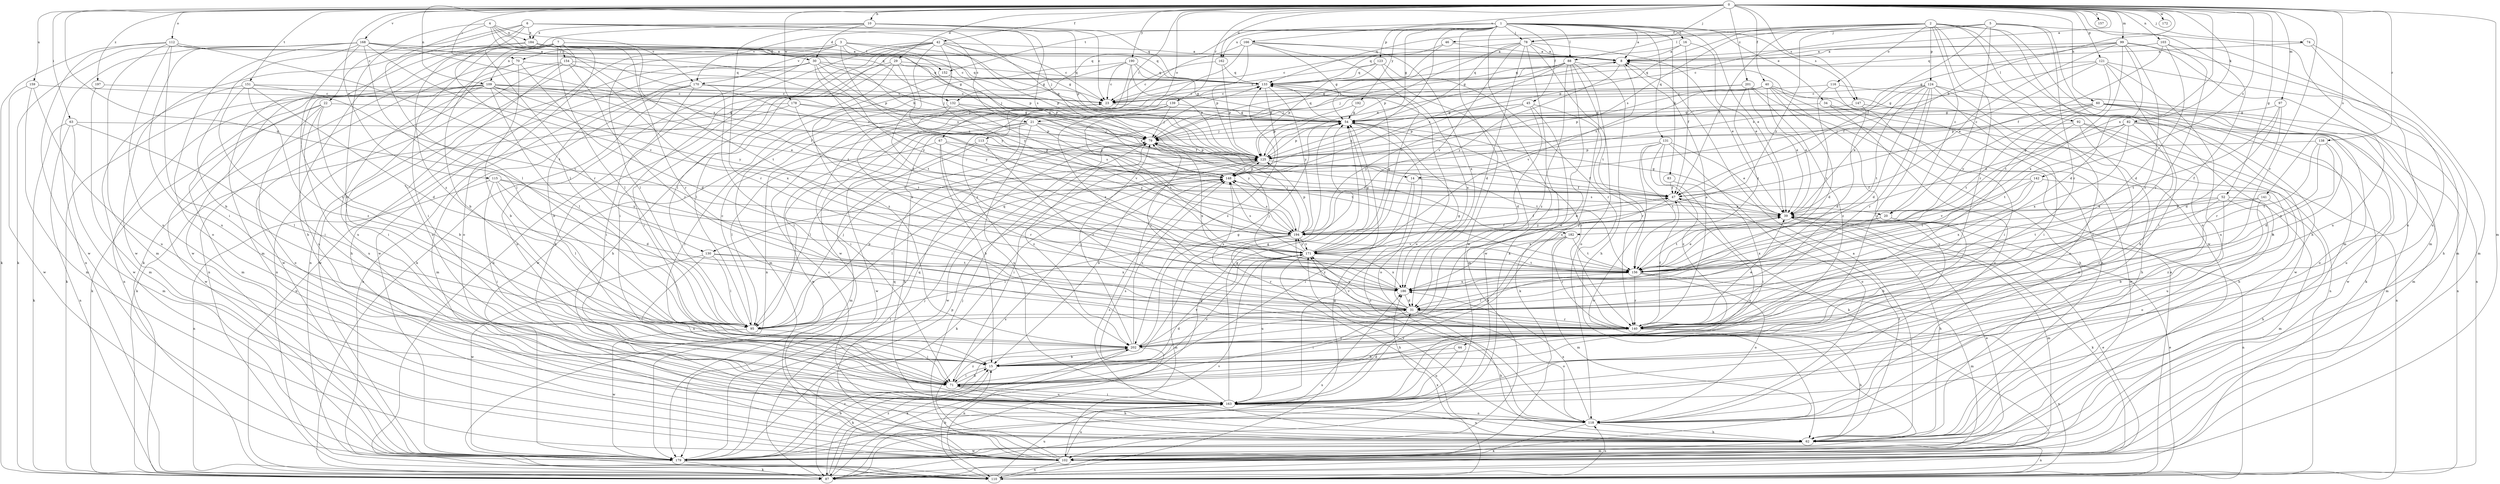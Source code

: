 strict digraph  {
0;
1;
2;
3;
4;
5;
6;
7;
8;
10;
14;
15;
16;
20;
21;
22;
23;
29;
30;
31;
34;
39;
40;
42;
44;
45;
46;
47;
52;
54;
60;
62;
63;
67;
70;
71;
74;
78;
79;
82;
83;
87;
88;
92;
95;
97;
99;
102;
103;
109;
110;
112;
113;
115;
116;
118;
121;
123;
124;
125;
130;
131;
132;
133;
138;
139;
140;
141;
142;
147;
148;
151;
152;
154;
156;
157;
159;
162;
163;
166;
168;
170;
171;
172;
178;
179;
182;
184;
186;
190;
192;
194;
197;
201;
202;
0 -> 8  [label=a];
0 -> 10  [label=b];
0 -> 14  [label=b];
0 -> 29  [label=d];
0 -> 40  [label=f];
0 -> 42  [label=f];
0 -> 44  [label=f];
0 -> 52  [label=g];
0 -> 60  [label=h];
0 -> 63  [label=i];
0 -> 67  [label=i];
0 -> 70  [label=i];
0 -> 74  [label=j];
0 -> 78  [label=j];
0 -> 82  [label=k];
0 -> 97  [label=m];
0 -> 99  [label=m];
0 -> 102  [label=m];
0 -> 103  [label=n];
0 -> 109  [label=n];
0 -> 112  [label=o];
0 -> 113  [label=o];
0 -> 115  [label=o];
0 -> 121  [label=p];
0 -> 130  [label=q];
0 -> 138  [label=r];
0 -> 139  [label=r];
0 -> 140  [label=r];
0 -> 141  [label=s];
0 -> 142  [label=s];
0 -> 147  [label=s];
0 -> 151  [label=t];
0 -> 157  [label=u];
0 -> 159  [label=u];
0 -> 162  [label=u];
0 -> 166  [label=v];
0 -> 168  [label=v];
0 -> 172  [label=w];
0 -> 178  [label=w];
0 -> 182  [label=x];
0 -> 190  [label=y];
0 -> 197  [label=z];
0 -> 201  [label=z];
1 -> 8  [label=a];
1 -> 16  [label=c];
1 -> 34  [label=e];
1 -> 39  [label=e];
1 -> 45  [label=f];
1 -> 54  [label=g];
1 -> 78  [label=j];
1 -> 83  [label=k];
1 -> 87  [label=k];
1 -> 88  [label=l];
1 -> 123  [label=p];
1 -> 130  [label=q];
1 -> 131  [label=q];
1 -> 132  [label=q];
1 -> 147  [label=s];
1 -> 152  [label=t];
1 -> 162  [label=u];
1 -> 170  [label=v];
1 -> 179  [label=w];
1 -> 192  [label=y];
2 -> 20  [label=c];
2 -> 46  [label=f];
2 -> 47  [label=f];
2 -> 62  [label=h];
2 -> 88  [label=l];
2 -> 92  [label=l];
2 -> 102  [label=m];
2 -> 116  [label=o];
2 -> 118  [label=o];
2 -> 124  [label=p];
2 -> 125  [label=p];
2 -> 140  [label=r];
2 -> 148  [label=s];
2 -> 179  [label=w];
2 -> 194  [label=y];
3 -> 54  [label=g];
3 -> 70  [label=i];
3 -> 95  [label=l];
3 -> 125  [label=p];
3 -> 152  [label=t];
3 -> 170  [label=v];
3 -> 179  [label=w];
3 -> 182  [label=x];
3 -> 194  [label=y];
4 -> 14  [label=b];
4 -> 15  [label=b];
4 -> 20  [label=c];
4 -> 95  [label=l];
4 -> 132  [label=q];
4 -> 170  [label=v];
4 -> 184  [label=x];
5 -> 20  [label=c];
5 -> 21  [label=c];
5 -> 47  [label=f];
5 -> 62  [label=h];
5 -> 78  [label=j];
5 -> 102  [label=m];
5 -> 133  [label=q];
5 -> 140  [label=r];
6 -> 21  [label=c];
6 -> 22  [label=c];
6 -> 62  [label=h];
6 -> 79  [label=j];
6 -> 95  [label=l];
6 -> 125  [label=p];
6 -> 140  [label=r];
6 -> 184  [label=x];
7 -> 15  [label=b];
7 -> 30  [label=d];
7 -> 71  [label=i];
7 -> 87  [label=k];
7 -> 95  [label=l];
7 -> 109  [label=n];
7 -> 110  [label=n];
7 -> 118  [label=o];
7 -> 140  [label=r];
7 -> 154  [label=t];
7 -> 156  [label=t];
7 -> 179  [label=w];
8 -> 133  [label=q];
8 -> 171  [label=v];
8 -> 194  [label=y];
10 -> 23  [label=c];
10 -> 30  [label=d];
10 -> 125  [label=p];
10 -> 133  [label=q];
10 -> 140  [label=r];
10 -> 148  [label=s];
10 -> 184  [label=x];
10 -> 202  [label=z];
14 -> 47  [label=f];
14 -> 71  [label=i];
14 -> 118  [label=o];
15 -> 54  [label=g];
15 -> 71  [label=i];
15 -> 87  [label=k];
15 -> 171  [label=v];
16 -> 8  [label=a];
16 -> 39  [label=e];
16 -> 47  [label=f];
16 -> 79  [label=j];
20 -> 15  [label=b];
20 -> 110  [label=n];
20 -> 186  [label=x];
20 -> 194  [label=y];
21 -> 62  [label=h];
21 -> 79  [label=j];
21 -> 95  [label=l];
21 -> 156  [label=t];
21 -> 163  [label=u];
21 -> 179  [label=w];
21 -> 194  [label=y];
22 -> 15  [label=b];
22 -> 54  [label=g];
22 -> 87  [label=k];
22 -> 118  [label=o];
22 -> 163  [label=u];
22 -> 179  [label=w];
23 -> 54  [label=g];
23 -> 71  [label=i];
29 -> 62  [label=h];
29 -> 71  [label=i];
29 -> 95  [label=l];
29 -> 125  [label=p];
29 -> 133  [label=q];
29 -> 156  [label=t];
30 -> 15  [label=b];
30 -> 62  [label=h];
30 -> 79  [label=j];
30 -> 133  [label=q];
30 -> 148  [label=s];
30 -> 156  [label=t];
30 -> 179  [label=w];
30 -> 194  [label=y];
31 -> 54  [label=g];
31 -> 62  [label=h];
31 -> 71  [label=i];
31 -> 79  [label=j];
31 -> 95  [label=l];
31 -> 118  [label=o];
31 -> 140  [label=r];
31 -> 148  [label=s];
31 -> 171  [label=v];
31 -> 194  [label=y];
34 -> 54  [label=g];
34 -> 110  [label=n];
34 -> 118  [label=o];
34 -> 179  [label=w];
39 -> 54  [label=g];
39 -> 62  [label=h];
39 -> 87  [label=k];
39 -> 102  [label=m];
39 -> 148  [label=s];
39 -> 156  [label=t];
39 -> 194  [label=y];
40 -> 23  [label=c];
40 -> 31  [label=d];
40 -> 39  [label=e];
40 -> 62  [label=h];
40 -> 87  [label=k];
40 -> 125  [label=p];
40 -> 148  [label=s];
40 -> 163  [label=u];
42 -> 8  [label=a];
42 -> 23  [label=c];
42 -> 54  [label=g];
42 -> 62  [label=h];
42 -> 71  [label=i];
42 -> 87  [label=k];
42 -> 95  [label=l];
42 -> 110  [label=n];
42 -> 125  [label=p];
42 -> 171  [label=v];
42 -> 194  [label=y];
44 -> 15  [label=b];
44 -> 163  [label=u];
45 -> 31  [label=d];
45 -> 54  [label=g];
45 -> 87  [label=k];
45 -> 125  [label=p];
45 -> 140  [label=r];
45 -> 194  [label=y];
46 -> 8  [label=a];
46 -> 79  [label=j];
46 -> 133  [label=q];
47 -> 39  [label=e];
47 -> 163  [label=u];
47 -> 186  [label=x];
52 -> 15  [label=b];
52 -> 39  [label=e];
52 -> 102  [label=m];
52 -> 118  [label=o];
52 -> 140  [label=r];
52 -> 156  [label=t];
54 -> 79  [label=j];
54 -> 118  [label=o];
54 -> 125  [label=p];
54 -> 133  [label=q];
54 -> 140  [label=r];
60 -> 54  [label=g];
60 -> 102  [label=m];
60 -> 110  [label=n];
60 -> 118  [label=o];
60 -> 125  [label=p];
60 -> 156  [label=t];
60 -> 179  [label=w];
60 -> 194  [label=y];
62 -> 8  [label=a];
62 -> 23  [label=c];
62 -> 47  [label=f];
62 -> 102  [label=m];
62 -> 110  [label=n];
62 -> 148  [label=s];
62 -> 163  [label=u];
62 -> 179  [label=w];
63 -> 79  [label=j];
63 -> 87  [label=k];
63 -> 95  [label=l];
63 -> 102  [label=m];
63 -> 110  [label=n];
67 -> 15  [label=b];
67 -> 95  [label=l];
67 -> 125  [label=p];
67 -> 140  [label=r];
67 -> 194  [label=y];
70 -> 15  [label=b];
70 -> 31  [label=d];
70 -> 110  [label=n];
70 -> 133  [label=q];
70 -> 163  [label=u];
71 -> 15  [label=b];
71 -> 62  [label=h];
71 -> 163  [label=u];
71 -> 171  [label=v];
71 -> 202  [label=z];
74 -> 8  [label=a];
74 -> 102  [label=m];
74 -> 163  [label=u];
78 -> 8  [label=a];
78 -> 23  [label=c];
78 -> 31  [label=d];
78 -> 39  [label=e];
78 -> 54  [label=g];
78 -> 125  [label=p];
78 -> 156  [label=t];
78 -> 171  [label=v];
78 -> 179  [label=w];
79 -> 125  [label=p];
79 -> 156  [label=t];
79 -> 179  [label=w];
79 -> 186  [label=x];
79 -> 202  [label=z];
82 -> 15  [label=b];
82 -> 39  [label=e];
82 -> 79  [label=j];
82 -> 102  [label=m];
82 -> 156  [label=t];
82 -> 163  [label=u];
82 -> 186  [label=x];
83 -> 47  [label=f];
83 -> 71  [label=i];
87 -> 39  [label=e];
87 -> 54  [label=g];
87 -> 133  [label=q];
87 -> 171  [label=v];
87 -> 186  [label=x];
87 -> 202  [label=z];
88 -> 15  [label=b];
88 -> 62  [label=h];
88 -> 79  [label=j];
88 -> 118  [label=o];
88 -> 133  [label=q];
88 -> 148  [label=s];
88 -> 163  [label=u];
88 -> 202  [label=z];
92 -> 62  [label=h];
92 -> 79  [label=j];
92 -> 110  [label=n];
92 -> 118  [label=o];
92 -> 140  [label=r];
95 -> 23  [label=c];
95 -> 71  [label=i];
95 -> 79  [label=j];
95 -> 125  [label=p];
95 -> 133  [label=q];
95 -> 179  [label=w];
97 -> 31  [label=d];
97 -> 54  [label=g];
97 -> 140  [label=r];
97 -> 156  [label=t];
99 -> 8  [label=a];
99 -> 31  [label=d];
99 -> 39  [label=e];
99 -> 54  [label=g];
99 -> 102  [label=m];
99 -> 133  [label=q];
99 -> 140  [label=r];
99 -> 163  [label=u];
99 -> 186  [label=x];
102 -> 79  [label=j];
102 -> 110  [label=n];
102 -> 133  [label=q];
102 -> 148  [label=s];
102 -> 163  [label=u];
103 -> 8  [label=a];
103 -> 31  [label=d];
103 -> 47  [label=f];
103 -> 140  [label=r];
103 -> 163  [label=u];
109 -> 23  [label=c];
109 -> 39  [label=e];
109 -> 47  [label=f];
109 -> 71  [label=i];
109 -> 79  [label=j];
109 -> 87  [label=k];
109 -> 95  [label=l];
109 -> 102  [label=m];
109 -> 110  [label=n];
109 -> 148  [label=s];
109 -> 163  [label=u];
109 -> 194  [label=y];
110 -> 8  [label=a];
110 -> 15  [label=b];
110 -> 39  [label=e];
110 -> 54  [label=g];
110 -> 118  [label=o];
110 -> 163  [label=u];
110 -> 186  [label=x];
112 -> 8  [label=a];
112 -> 54  [label=g];
112 -> 71  [label=i];
112 -> 87  [label=k];
112 -> 102  [label=m];
112 -> 156  [label=t];
112 -> 163  [label=u];
112 -> 179  [label=w];
113 -> 95  [label=l];
113 -> 102  [label=m];
113 -> 125  [label=p];
113 -> 140  [label=r];
113 -> 148  [label=s];
115 -> 31  [label=d];
115 -> 47  [label=f];
115 -> 71  [label=i];
115 -> 95  [label=l];
115 -> 110  [label=n];
115 -> 194  [label=y];
116 -> 23  [label=c];
116 -> 71  [label=i];
116 -> 110  [label=n];
116 -> 156  [label=t];
118 -> 62  [label=h];
118 -> 87  [label=k];
118 -> 171  [label=v];
118 -> 186  [label=x];
121 -> 47  [label=f];
121 -> 62  [label=h];
121 -> 71  [label=i];
121 -> 133  [label=q];
121 -> 148  [label=s];
121 -> 156  [label=t];
121 -> 163  [label=u];
123 -> 23  [label=c];
123 -> 102  [label=m];
123 -> 125  [label=p];
123 -> 133  [label=q];
123 -> 140  [label=r];
124 -> 23  [label=c];
124 -> 31  [label=d];
124 -> 39  [label=e];
124 -> 54  [label=g];
124 -> 71  [label=i];
124 -> 118  [label=o];
124 -> 140  [label=r];
124 -> 156  [label=t];
124 -> 179  [label=w];
124 -> 202  [label=z];
125 -> 8  [label=a];
125 -> 15  [label=b];
125 -> 47  [label=f];
125 -> 71  [label=i];
125 -> 148  [label=s];
130 -> 95  [label=l];
130 -> 156  [label=t];
130 -> 163  [label=u];
130 -> 179  [label=w];
130 -> 186  [label=x];
131 -> 39  [label=e];
131 -> 87  [label=k];
131 -> 118  [label=o];
131 -> 125  [label=p];
131 -> 156  [label=t];
131 -> 179  [label=w];
131 -> 202  [label=z];
132 -> 47  [label=f];
132 -> 54  [label=g];
132 -> 71  [label=i];
132 -> 171  [label=v];
132 -> 186  [label=x];
133 -> 23  [label=c];
133 -> 163  [label=u];
133 -> 186  [label=x];
133 -> 194  [label=y];
133 -> 202  [label=z];
138 -> 31  [label=d];
138 -> 125  [label=p];
138 -> 140  [label=r];
138 -> 156  [label=t];
138 -> 186  [label=x];
139 -> 54  [label=g];
139 -> 79  [label=j];
139 -> 156  [label=t];
139 -> 179  [label=w];
139 -> 186  [label=x];
140 -> 8  [label=a];
140 -> 39  [label=e];
140 -> 47  [label=f];
140 -> 62  [label=h];
140 -> 110  [label=n];
140 -> 171  [label=v];
140 -> 202  [label=z];
141 -> 39  [label=e];
141 -> 62  [label=h];
141 -> 156  [label=t];
141 -> 202  [label=z];
142 -> 47  [label=f];
142 -> 156  [label=t];
142 -> 163  [label=u];
142 -> 171  [label=v];
142 -> 186  [label=x];
147 -> 31  [label=d];
147 -> 54  [label=g];
147 -> 62  [label=h];
148 -> 47  [label=f];
148 -> 87  [label=k];
148 -> 95  [label=l];
148 -> 125  [label=p];
151 -> 23  [label=c];
151 -> 31  [label=d];
151 -> 71  [label=i];
151 -> 171  [label=v];
151 -> 179  [label=w];
151 -> 202  [label=z];
152 -> 79  [label=j];
152 -> 202  [label=z];
154 -> 110  [label=n];
154 -> 133  [label=q];
154 -> 140  [label=r];
154 -> 163  [label=u];
154 -> 179  [label=w];
154 -> 186  [label=x];
156 -> 39  [label=e];
156 -> 95  [label=l];
156 -> 102  [label=m];
156 -> 118  [label=o];
156 -> 140  [label=r];
156 -> 186  [label=x];
159 -> 23  [label=c];
159 -> 102  [label=m];
159 -> 163  [label=u];
159 -> 179  [label=w];
162 -> 23  [label=c];
162 -> 125  [label=p];
162 -> 133  [label=q];
163 -> 31  [label=d];
163 -> 54  [label=g];
163 -> 71  [label=i];
163 -> 118  [label=o];
163 -> 148  [label=s];
166 -> 8  [label=a];
166 -> 54  [label=g];
166 -> 125  [label=p];
166 -> 171  [label=v];
166 -> 179  [label=w];
166 -> 186  [label=x];
166 -> 202  [label=z];
168 -> 8  [label=a];
168 -> 15  [label=b];
168 -> 87  [label=k];
168 -> 95  [label=l];
168 -> 110  [label=n];
168 -> 118  [label=o];
168 -> 125  [label=p];
168 -> 133  [label=q];
168 -> 148  [label=s];
168 -> 163  [label=u];
168 -> 171  [label=v];
168 -> 202  [label=z];
170 -> 23  [label=c];
170 -> 71  [label=i];
170 -> 102  [label=m];
170 -> 110  [label=n];
170 -> 140  [label=r];
170 -> 163  [label=u];
170 -> 194  [label=y];
171 -> 47  [label=f];
171 -> 54  [label=g];
171 -> 62  [label=h];
171 -> 133  [label=q];
171 -> 148  [label=s];
171 -> 156  [label=t];
171 -> 163  [label=u];
171 -> 186  [label=x];
171 -> 194  [label=y];
178 -> 54  [label=g];
178 -> 87  [label=k];
178 -> 110  [label=n];
178 -> 125  [label=p];
178 -> 156  [label=t];
179 -> 15  [label=b];
179 -> 39  [label=e];
179 -> 79  [label=j];
179 -> 87  [label=k];
179 -> 125  [label=p];
179 -> 202  [label=z];
182 -> 15  [label=b];
182 -> 102  [label=m];
182 -> 140  [label=r];
182 -> 156  [label=t];
182 -> 171  [label=v];
184 -> 8  [label=a];
184 -> 23  [label=c];
184 -> 102  [label=m];
184 -> 156  [label=t];
184 -> 179  [label=w];
186 -> 31  [label=d];
186 -> 79  [label=j];
190 -> 23  [label=c];
190 -> 54  [label=g];
190 -> 102  [label=m];
190 -> 110  [label=n];
190 -> 125  [label=p];
190 -> 133  [label=q];
190 -> 179  [label=w];
192 -> 54  [label=g];
192 -> 125  [label=p];
194 -> 39  [label=e];
194 -> 47  [label=f];
194 -> 79  [label=j];
194 -> 95  [label=l];
194 -> 102  [label=m];
194 -> 125  [label=p];
194 -> 140  [label=r];
194 -> 148  [label=s];
194 -> 171  [label=v];
197 -> 23  [label=c];
197 -> 102  [label=m];
201 -> 23  [label=c];
201 -> 39  [label=e];
201 -> 62  [label=h];
201 -> 79  [label=j];
201 -> 156  [label=t];
201 -> 202  [label=z];
202 -> 15  [label=b];
202 -> 31  [label=d];
202 -> 54  [label=g];
202 -> 79  [label=j];
202 -> 87  [label=k];
202 -> 110  [label=n];
202 -> 148  [label=s];
}
